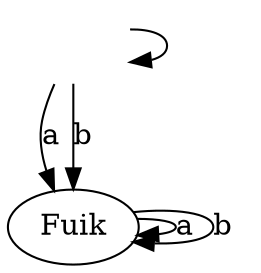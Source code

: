 digraph { 
 "" [shape=none]

 "" -> ""
 "" -> "Fuik"[label="a", weight="a"]; 
 "" -> "Fuik"[label="b", weight="b"]; 
 "Fuik" -> "Fuik"[label="a", weight="a"]; 
 "Fuik" -> "Fuik"[label="b", weight="b"]; 
}
